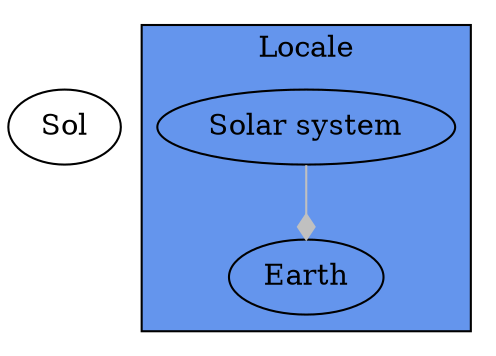 digraph Perl
{
graph [ rankdir="TB" ]
node [ shape="oval" ]
edge [ color="grey" ]
"Sol"

subgraph "cluster_1"
{
graph [ bgcolor="cornflowerblue" label="Locale" rankdir="TB" ]
node [ shape="oval" ]
edge [ color="grey" ]

"Solar system"
"Earth"
}
"Solar system" -> "Earth" [ arrowhead="diamond" label="" ]
}
